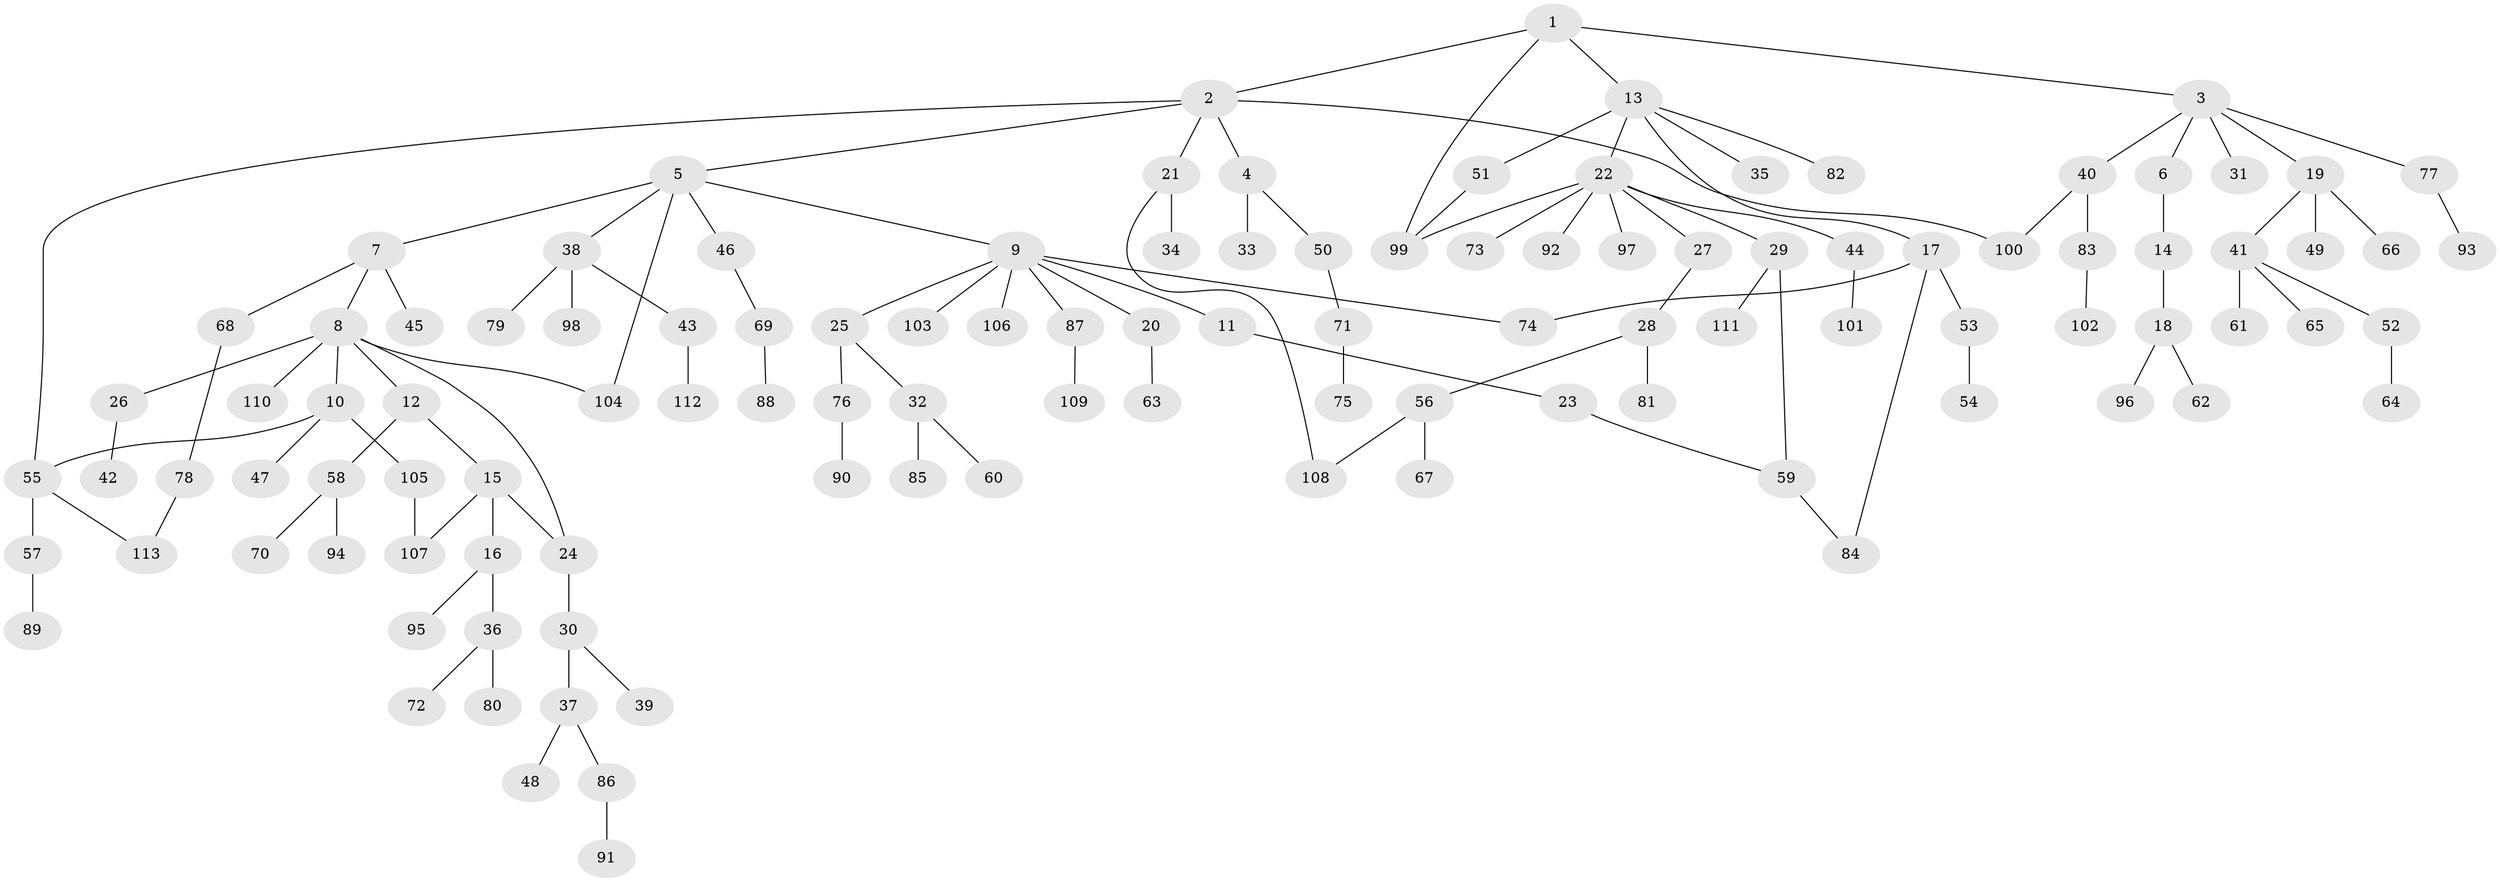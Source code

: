 // coarse degree distribution, {5: 0.039473684210526314, 7: 0.05263157894736842, 3: 0.06578947368421052, 6: 0.02631578947368421, 2: 0.2236842105263158, 4: 0.07894736842105263, 1: 0.5, 8: 0.013157894736842105}
// Generated by graph-tools (version 1.1) at 2025/51/02/27/25 19:51:40]
// undirected, 113 vertices, 124 edges
graph export_dot {
graph [start="1"]
  node [color=gray90,style=filled];
  1;
  2;
  3;
  4;
  5;
  6;
  7;
  8;
  9;
  10;
  11;
  12;
  13;
  14;
  15;
  16;
  17;
  18;
  19;
  20;
  21;
  22;
  23;
  24;
  25;
  26;
  27;
  28;
  29;
  30;
  31;
  32;
  33;
  34;
  35;
  36;
  37;
  38;
  39;
  40;
  41;
  42;
  43;
  44;
  45;
  46;
  47;
  48;
  49;
  50;
  51;
  52;
  53;
  54;
  55;
  56;
  57;
  58;
  59;
  60;
  61;
  62;
  63;
  64;
  65;
  66;
  67;
  68;
  69;
  70;
  71;
  72;
  73;
  74;
  75;
  76;
  77;
  78;
  79;
  80;
  81;
  82;
  83;
  84;
  85;
  86;
  87;
  88;
  89;
  90;
  91;
  92;
  93;
  94;
  95;
  96;
  97;
  98;
  99;
  100;
  101;
  102;
  103;
  104;
  105;
  106;
  107;
  108;
  109;
  110;
  111;
  112;
  113;
  1 -- 2;
  1 -- 3;
  1 -- 13;
  1 -- 99;
  2 -- 4;
  2 -- 5;
  2 -- 21;
  2 -- 100;
  2 -- 55;
  3 -- 6;
  3 -- 19;
  3 -- 31;
  3 -- 40;
  3 -- 77;
  4 -- 33;
  4 -- 50;
  5 -- 7;
  5 -- 9;
  5 -- 38;
  5 -- 46;
  5 -- 104;
  6 -- 14;
  7 -- 8;
  7 -- 45;
  7 -- 68;
  8 -- 10;
  8 -- 12;
  8 -- 24;
  8 -- 26;
  8 -- 110;
  8 -- 104;
  9 -- 11;
  9 -- 20;
  9 -- 25;
  9 -- 74;
  9 -- 87;
  9 -- 103;
  9 -- 106;
  10 -- 47;
  10 -- 55;
  10 -- 105;
  11 -- 23;
  12 -- 15;
  12 -- 58;
  13 -- 17;
  13 -- 22;
  13 -- 35;
  13 -- 51;
  13 -- 82;
  14 -- 18;
  15 -- 16;
  15 -- 24;
  15 -- 107;
  16 -- 36;
  16 -- 95;
  17 -- 53;
  17 -- 84;
  17 -- 74;
  18 -- 62;
  18 -- 96;
  19 -- 41;
  19 -- 49;
  19 -- 66;
  20 -- 63;
  21 -- 34;
  21 -- 108;
  22 -- 27;
  22 -- 29;
  22 -- 44;
  22 -- 73;
  22 -- 92;
  22 -- 97;
  22 -- 99;
  23 -- 59;
  24 -- 30;
  25 -- 32;
  25 -- 76;
  26 -- 42;
  27 -- 28;
  28 -- 56;
  28 -- 81;
  29 -- 111;
  29 -- 59;
  30 -- 37;
  30 -- 39;
  32 -- 60;
  32 -- 85;
  36 -- 72;
  36 -- 80;
  37 -- 48;
  37 -- 86;
  38 -- 43;
  38 -- 79;
  38 -- 98;
  40 -- 83;
  40 -- 100;
  41 -- 52;
  41 -- 61;
  41 -- 65;
  43 -- 112;
  44 -- 101;
  46 -- 69;
  50 -- 71;
  51 -- 99;
  52 -- 64;
  53 -- 54;
  55 -- 57;
  55 -- 113;
  56 -- 67;
  56 -- 108;
  57 -- 89;
  58 -- 70;
  58 -- 94;
  59 -- 84;
  68 -- 78;
  69 -- 88;
  71 -- 75;
  76 -- 90;
  77 -- 93;
  78 -- 113;
  83 -- 102;
  86 -- 91;
  87 -- 109;
  105 -- 107;
}
